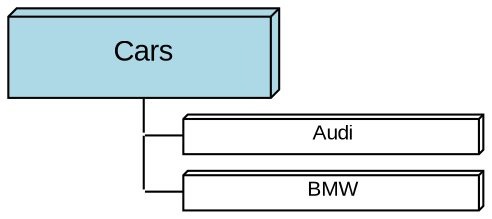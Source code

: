 digraph CarsGraph {

    // separation space among boxes
    ranksep=0.1;

    // orthogonal connections
    splines=ortho

    // adjust box shape here:
    node[shape=box3d width=1.8 height=0.6 fontname="Arial"];

    // the nodes to draw
    Cars [ label = "Cars" style="filled" fillcolor=lightblue ];
        node[shape=box3d width=2.0 height=0.2 fontname="Arial" fontsize=10];
        Audi [ label = "Audi" ];
        BMW [ label = "BMW" ];

    // clean up to start drawing the connections. Nodes called (without definition) will be invisible.
    node[shape=none, width=0, height=0, label=""];
    edge[dir=none];

    // connections

    Cars -> car1 -> car2;
        {rank=same; car1 -> Audi;}
        {rank=same; car2 -> BMW;}
}